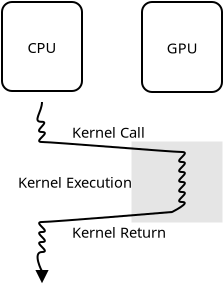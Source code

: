 <?xml version="1.0" encoding="UTF-8"?>
<dia:diagram xmlns:dia="http://www.lysator.liu.se/~alla/dia/">
  <dia:layer name="Background" visible="true" active="true">
    <dia:object type="Standard - Box" version="0" id="O0">
      <dia:attribute name="obj_pos">
        <dia:point val="-6673.5,-4669"/>
      </dia:attribute>
      <dia:attribute name="obj_bb">
        <dia:rectangle val="-6673.5,-4669;-6670,-4666"/>
      </dia:attribute>
      <dia:attribute name="elem_corner">
        <dia:point val="-6673.5,-4669"/>
      </dia:attribute>
      <dia:attribute name="elem_width">
        <dia:real val="3.5"/>
      </dia:attribute>
      <dia:attribute name="elem_height">
        <dia:real val="3"/>
      </dia:attribute>
      <dia:attribute name="border_width">
        <dia:real val="1.175e-38"/>
      </dia:attribute>
      <dia:attribute name="border_color">
        <dia:color val="#ffffff"/>
      </dia:attribute>
      <dia:attribute name="show_background">
        <dia:boolean val="true"/>
      </dia:attribute>
    </dia:object>
    <dia:object type="Standard - Box" version="0" id="O1">
      <dia:attribute name="obj_pos">
        <dia:point val="-6673.5,-4675"/>
      </dia:attribute>
      <dia:attribute name="obj_bb">
        <dia:rectangle val="-6673.5,-4675;-6670,-4673"/>
      </dia:attribute>
      <dia:attribute name="elem_corner">
        <dia:point val="-6673.5,-4675"/>
      </dia:attribute>
      <dia:attribute name="elem_width">
        <dia:real val="3.5"/>
      </dia:attribute>
      <dia:attribute name="elem_height">
        <dia:real val="2"/>
      </dia:attribute>
      <dia:attribute name="border_width">
        <dia:real val="1.175e-38"/>
      </dia:attribute>
      <dia:attribute name="border_color">
        <dia:color val="#ffffff"/>
      </dia:attribute>
      <dia:attribute name="show_background">
        <dia:boolean val="true"/>
      </dia:attribute>
    </dia:object>
    <dia:object type="Standard - Box" version="0" id="O2">
      <dia:attribute name="obj_pos">
        <dia:point val="-6667,-4673"/>
      </dia:attribute>
      <dia:attribute name="obj_bb">
        <dia:rectangle val="-6667,-4673;-6662.5,-4669"/>
      </dia:attribute>
      <dia:attribute name="elem_corner">
        <dia:point val="-6667,-4673"/>
      </dia:attribute>
      <dia:attribute name="elem_width">
        <dia:real val="4.5"/>
      </dia:attribute>
      <dia:attribute name="elem_height">
        <dia:real val="4"/>
      </dia:attribute>
      <dia:attribute name="border_width">
        <dia:real val="1.175e-38"/>
      </dia:attribute>
      <dia:attribute name="border_color">
        <dia:color val="#e5e5e5"/>
      </dia:attribute>
      <dia:attribute name="inner_color">
        <dia:color val="#e5e5e5"/>
      </dia:attribute>
      <dia:attribute name="show_background">
        <dia:boolean val="true"/>
      </dia:attribute>
    </dia:object>
    <dia:object type="Standard - BezierLine" version="0" id="O3">
      <dia:attribute name="obj_pos">
        <dia:point val="-6671.5,-4675"/>
      </dia:attribute>
      <dia:attribute name="obj_bb">
        <dia:rectangle val="-6671.83,-4675.05;-6664.31,-4665.94"/>
      </dia:attribute>
      <dia:attribute name="bez_points">
        <dia:point val="-6671.5,-4675"/>
        <dia:point val="-6671.5,-4674.5"/>
        <dia:point val="-6672,-4674"/>
        <dia:point val="-6671.52,-4674.01"/>
        <dia:point val="-6671.05,-4674.03"/>
        <dia:point val="-6672,-4673.5"/>
        <dia:point val="-6671.5,-4673.5"/>
        <dia:point val="-6671,-4673.5"/>
        <dia:point val="-6672,-4673"/>
        <dia:point val="-6671.5,-4673"/>
        <dia:point val="-6671,-4673"/>
        <dia:point val="-6665,-4672.5"/>
        <dia:point val="-6664.5,-4672.5"/>
        <dia:point val="-6664,-4672.5"/>
        <dia:point val="-6665,-4672"/>
        <dia:point val="-6664.5,-4672"/>
        <dia:point val="-6664,-4672"/>
        <dia:point val="-6665,-4671.5"/>
        <dia:point val="-6664.5,-4671.5"/>
        <dia:point val="-6664,-4671.5"/>
        <dia:point val="-6665,-4671"/>
        <dia:point val="-6664.5,-4671"/>
        <dia:point val="-6664,-4671"/>
        <dia:point val="-6665,-4670.5"/>
        <dia:point val="-6664.5,-4670.5"/>
        <dia:point val="-6664,-4670.5"/>
        <dia:point val="-6665,-4670"/>
        <dia:point val="-6664.5,-4670"/>
        <dia:point val="-6664,-4670"/>
        <dia:point val="-6665,-4669.5"/>
        <dia:point val="-6665,-4669.5"/>
        <dia:point val="-6665,-4669.5"/>
        <dia:point val="-6671,-4669"/>
        <dia:point val="-6671.5,-4669"/>
        <dia:point val="-6672,-4669"/>
        <dia:point val="-6671,-4668.5"/>
        <dia:point val="-6671.5,-4668.5"/>
        <dia:point val="-6672,-4668.5"/>
        <dia:point val="-6671,-4668"/>
        <dia:point val="-6671.5,-4668"/>
        <dia:point val="-6672,-4668"/>
        <dia:point val="-6671,-4667.5"/>
        <dia:point val="-6671.5,-4667.5"/>
        <dia:point val="-6672,-4667.5"/>
        <dia:point val="-6671.5,-4666.5"/>
        <dia:point val="-6671.5,-4666"/>
      </dia:attribute>
      <dia:attribute name="corner_types">
        <dia:enum val="0"/>
        <dia:enum val="0"/>
        <dia:enum val="0"/>
        <dia:enum val="0"/>
        <dia:enum val="0"/>
        <dia:enum val="0"/>
        <dia:enum val="0"/>
        <dia:enum val="0"/>
        <dia:enum val="0"/>
        <dia:enum val="0"/>
        <dia:enum val="0"/>
        <dia:enum val="0"/>
        <dia:enum val="0"/>
        <dia:enum val="0"/>
        <dia:enum val="0"/>
        <dia:enum val="0"/>
      </dia:attribute>
      <dia:attribute name="line_width">
        <dia:real val="0.1"/>
      </dia:attribute>
      <dia:attribute name="end_arrow">
        <dia:enum val="3"/>
      </dia:attribute>
      <dia:attribute name="end_arrow_length">
        <dia:real val="0.5"/>
      </dia:attribute>
      <dia:attribute name="end_arrow_width">
        <dia:real val="0.5"/>
      </dia:attribute>
    </dia:object>
    <dia:object type="Flowchart - Box" version="0" id="O4">
      <dia:attribute name="obj_pos">
        <dia:point val="-6666.5,-4680"/>
      </dia:attribute>
      <dia:attribute name="obj_bb">
        <dia:rectangle val="-6666.55,-4680.05;-6662.45,-4675.45"/>
      </dia:attribute>
      <dia:attribute name="elem_corner">
        <dia:point val="-6666.5,-4680"/>
      </dia:attribute>
      <dia:attribute name="elem_width">
        <dia:real val="4.0"/>
      </dia:attribute>
      <dia:attribute name="elem_height">
        <dia:real val="4.5"/>
      </dia:attribute>
      <dia:attribute name="border_width">
        <dia:real val="0.1"/>
      </dia:attribute>
      <dia:attribute name="show_background">
        <dia:boolean val="true"/>
      </dia:attribute>
      <dia:attribute name="corner_radius">
        <dia:real val="0.5"/>
      </dia:attribute>
      <dia:attribute name="padding">
        <dia:real val="0.5"/>
      </dia:attribute>
      <dia:attribute name="text">
        <dia:composite type="text">
          <dia:attribute name="string">
            <dia:string>#GPU#</dia:string>
          </dia:attribute>
          <dia:attribute name="font">
            <dia:font family="sans" style="0" name="Helvetica"/>
          </dia:attribute>
          <dia:attribute name="height">
            <dia:real val="0.917"/>
          </dia:attribute>
          <dia:attribute name="pos">
            <dia:point val="-6664.5,-4677.53"/>
          </dia:attribute>
          <dia:attribute name="color">
            <dia:color val="#000000"/>
          </dia:attribute>
          <dia:attribute name="alignment">
            <dia:enum val="1"/>
          </dia:attribute>
        </dia:composite>
      </dia:attribute>
    </dia:object>
    <dia:object type="Flowchart - Box" version="0" id="O5">
      <dia:attribute name="obj_pos">
        <dia:point val="-6673.5,-4680"/>
      </dia:attribute>
      <dia:attribute name="obj_bb">
        <dia:rectangle val="-6673.55,-4680.05;-6669.45,-4675.5"/>
      </dia:attribute>
      <dia:attribute name="elem_corner">
        <dia:point val="-6673.5,-4680"/>
      </dia:attribute>
      <dia:attribute name="elem_width">
        <dia:real val="4"/>
      </dia:attribute>
      <dia:attribute name="elem_height">
        <dia:real val="4.45"/>
      </dia:attribute>
      <dia:attribute name="border_width">
        <dia:real val="0.1"/>
      </dia:attribute>
      <dia:attribute name="show_background">
        <dia:boolean val="true"/>
      </dia:attribute>
      <dia:attribute name="corner_radius">
        <dia:real val="0.5"/>
      </dia:attribute>
      <dia:attribute name="padding">
        <dia:real val="0.5"/>
      </dia:attribute>
      <dia:attribute name="text">
        <dia:composite type="text">
          <dia:attribute name="string">
            <dia:string>#CPU#</dia:string>
          </dia:attribute>
          <dia:attribute name="font">
            <dia:font family="sans" style="0" name="Helvetica"/>
          </dia:attribute>
          <dia:attribute name="height">
            <dia:real val="0.917"/>
          </dia:attribute>
          <dia:attribute name="pos">
            <dia:point val="-6671.5,-4677.55"/>
          </dia:attribute>
          <dia:attribute name="color">
            <dia:color val="#000000"/>
          </dia:attribute>
          <dia:attribute name="alignment">
            <dia:enum val="1"/>
          </dia:attribute>
        </dia:composite>
      </dia:attribute>
    </dia:object>
    <dia:object type="Standard - Text" version="1" id="O6">
      <dia:attribute name="obj_pos">
        <dia:point val="-6667,-4671"/>
      </dia:attribute>
      <dia:attribute name="obj_bb">
        <dia:rectangle val="-6673.15,-4671.43;-6667,-4670.57"/>
      </dia:attribute>
      <dia:attribute name="text">
        <dia:composite type="text">
          <dia:attribute name="string">
            <dia:string>#Kernel Execution#</dia:string>
          </dia:attribute>
          <dia:attribute name="font">
            <dia:font family="sans" style="0" name="Helvetica"/>
          </dia:attribute>
          <dia:attribute name="height">
            <dia:real val="0.917"/>
          </dia:attribute>
          <dia:attribute name="pos">
            <dia:point val="-6667,-4670.75"/>
          </dia:attribute>
          <dia:attribute name="color">
            <dia:color val="#000000"/>
          </dia:attribute>
          <dia:attribute name="alignment">
            <dia:enum val="2"/>
          </dia:attribute>
        </dia:composite>
      </dia:attribute>
      <dia:attribute name="valign">
        <dia:enum val="2"/>
      </dia:attribute>
      <dia:connections>
        <dia:connection handle="0" to="O2" connection="3"/>
      </dia:connections>
    </dia:object>
    <dia:object type="Standard - Text" version="1" id="O7">
      <dia:attribute name="obj_pos">
        <dia:point val="-6670,-4673"/>
      </dia:attribute>
      <dia:attribute name="obj_bb">
        <dia:rectangle val="-6670,-4673.86;-6666.09,-4673"/>
      </dia:attribute>
      <dia:attribute name="text">
        <dia:composite type="text">
          <dia:attribute name="string">
            <dia:string>#Kernel Call#</dia:string>
          </dia:attribute>
          <dia:attribute name="font">
            <dia:font family="sans" style="0" name="Helvetica"/>
          </dia:attribute>
          <dia:attribute name="height">
            <dia:real val="0.917"/>
          </dia:attribute>
          <dia:attribute name="pos">
            <dia:point val="-6670,-4673.18"/>
          </dia:attribute>
          <dia:attribute name="color">
            <dia:color val="#000000"/>
          </dia:attribute>
          <dia:attribute name="alignment">
            <dia:enum val="0"/>
          </dia:attribute>
        </dia:composite>
      </dia:attribute>
      <dia:attribute name="valign">
        <dia:enum val="1"/>
      </dia:attribute>
      <dia:connections>
        <dia:connection handle="0" to="O1" connection="7"/>
      </dia:connections>
    </dia:object>
    <dia:object type="Standard - Text" version="1" id="O8">
      <dia:attribute name="obj_pos">
        <dia:point val="-6670,-4669"/>
      </dia:attribute>
      <dia:attribute name="obj_bb">
        <dia:rectangle val="-6670,-4669;-6665.02,-4668.14"/>
      </dia:attribute>
      <dia:attribute name="text">
        <dia:composite type="text">
          <dia:attribute name="string">
            <dia:string>#Kernel Return#</dia:string>
          </dia:attribute>
          <dia:attribute name="font">
            <dia:font family="sans" style="0" name="Helvetica"/>
          </dia:attribute>
          <dia:attribute name="height">
            <dia:real val="0.917"/>
          </dia:attribute>
          <dia:attribute name="pos">
            <dia:point val="-6670,-4668.32"/>
          </dia:attribute>
          <dia:attribute name="color">
            <dia:color val="#000000"/>
          </dia:attribute>
          <dia:attribute name="alignment">
            <dia:enum val="0"/>
          </dia:attribute>
        </dia:composite>
      </dia:attribute>
      <dia:attribute name="valign">
        <dia:enum val="0"/>
      </dia:attribute>
      <dia:connections>
        <dia:connection handle="0" to="O0" connection="2"/>
      </dia:connections>
    </dia:object>
  </dia:layer>
</dia:diagram>
